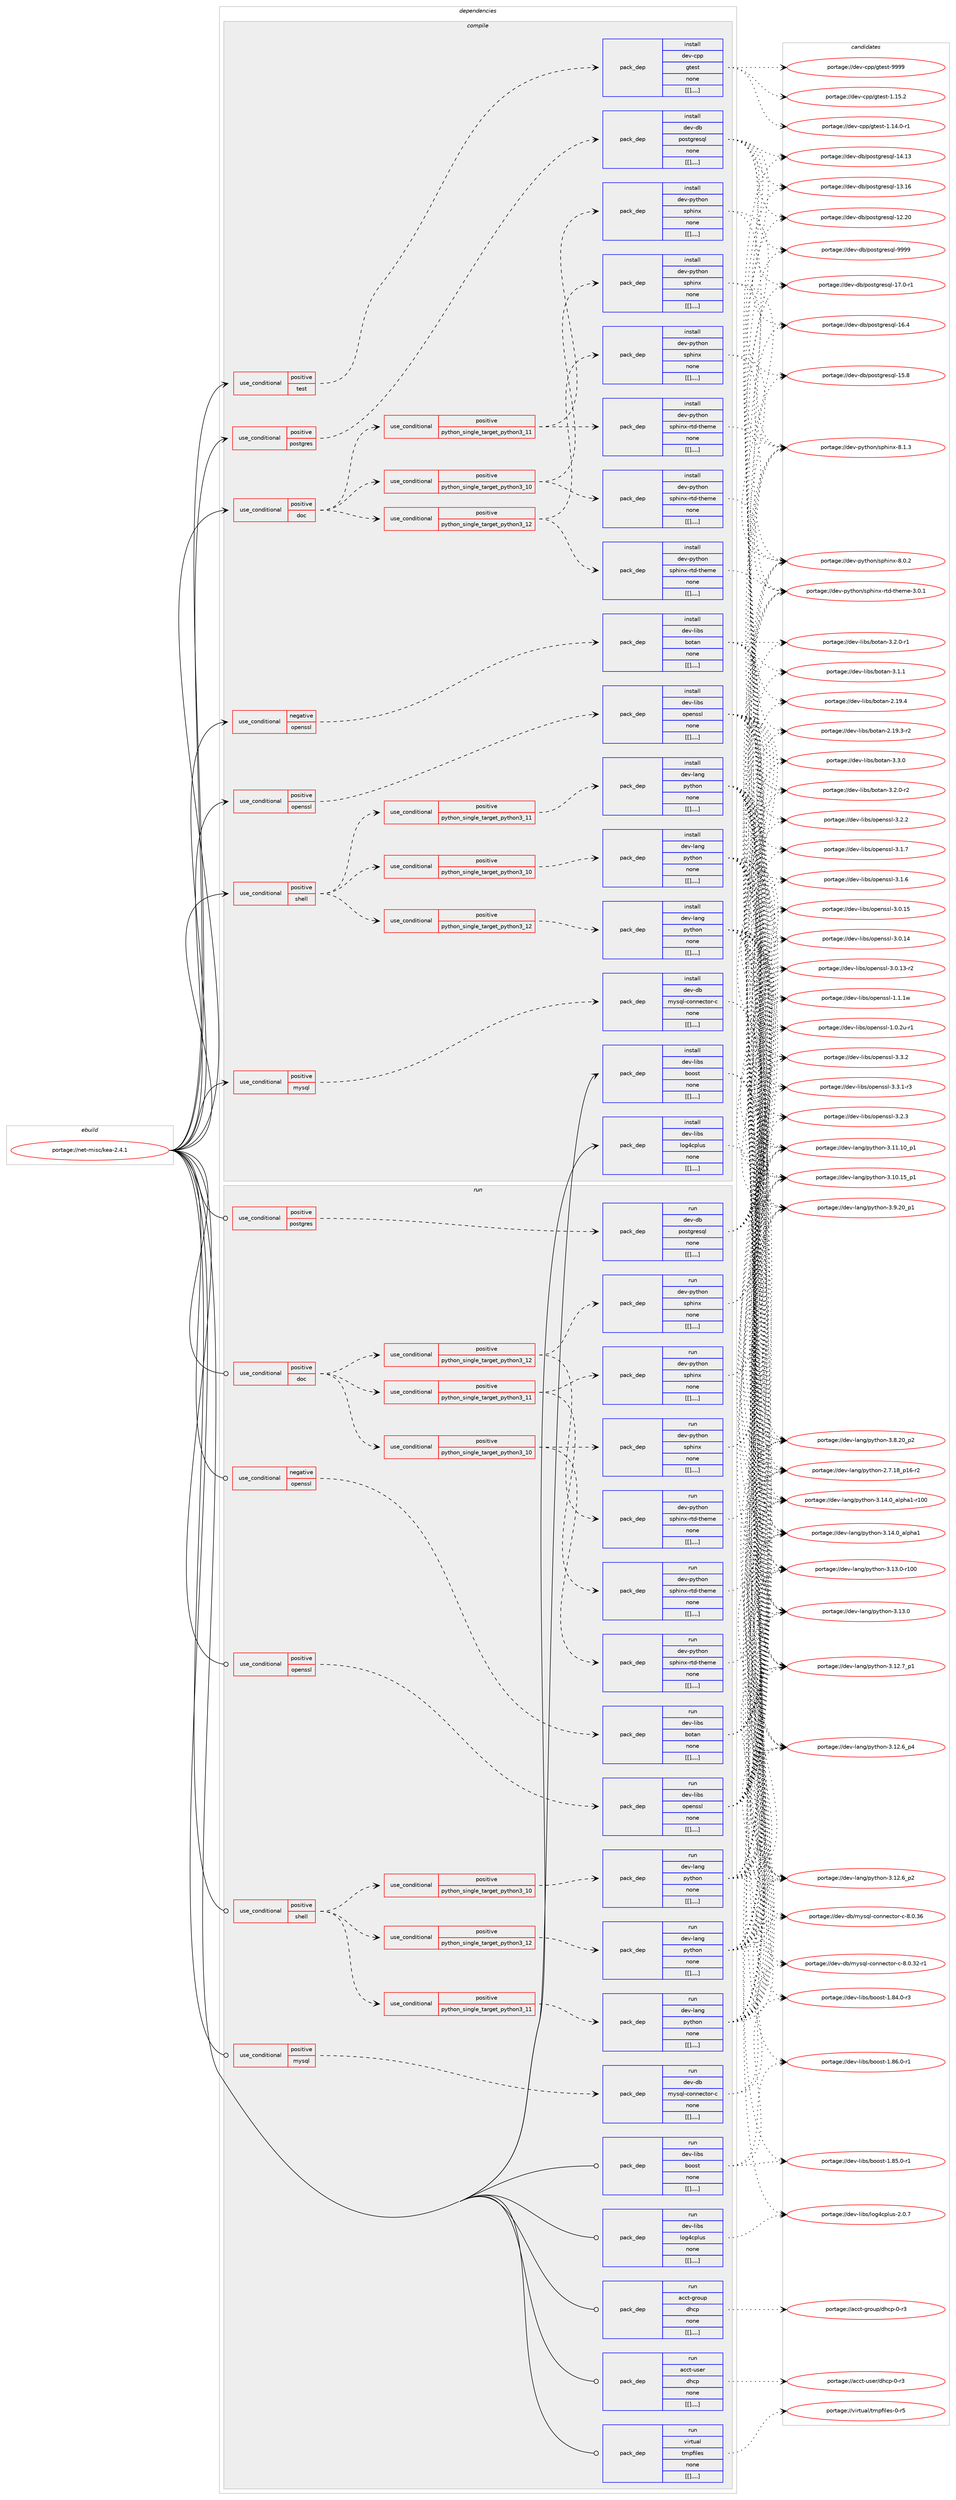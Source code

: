 digraph prolog {

# *************
# Graph options
# *************

newrank=true;
concentrate=true;
compound=true;
graph [rankdir=LR,fontname=Helvetica,fontsize=10,ranksep=1.5];#, ranksep=2.5, nodesep=0.2];
edge  [arrowhead=vee];
node  [fontname=Helvetica,fontsize=10];

# **********
# The ebuild
# **********

subgraph cluster_leftcol {
color=gray;
label=<<i>ebuild</i>>;
id [label="portage://net-misc/kea-2.4.1", color=red, width=4, href="../net-misc/kea-2.4.1.svg"];
}

# ****************
# The dependencies
# ****************

subgraph cluster_midcol {
color=gray;
label=<<i>dependencies</i>>;
subgraph cluster_compile {
fillcolor="#eeeeee";
style=filled;
label=<<i>compile</i>>;
subgraph cond103721 {
dependency393356 [label=<<TABLE BORDER="0" CELLBORDER="1" CELLSPACING="0" CELLPADDING="4"><TR><TD ROWSPAN="3" CELLPADDING="10">use_conditional</TD></TR><TR><TD>negative</TD></TR><TR><TD>openssl</TD></TR></TABLE>>, shape=none, color=red];
subgraph pack286685 {
dependency393358 [label=<<TABLE BORDER="0" CELLBORDER="1" CELLSPACING="0" CELLPADDING="4" WIDTH="220"><TR><TD ROWSPAN="6" CELLPADDING="30">pack_dep</TD></TR><TR><TD WIDTH="110">install</TD></TR><TR><TD>dev-libs</TD></TR><TR><TD>botan</TD></TR><TR><TD>none</TD></TR><TR><TD>[[],,,,]</TD></TR></TABLE>>, shape=none, color=blue];
}
dependency393356:e -> dependency393358:w [weight=20,style="dashed",arrowhead="vee"];
}
id:e -> dependency393356:w [weight=20,style="solid",arrowhead="vee"];
subgraph cond103732 {
dependency393414 [label=<<TABLE BORDER="0" CELLBORDER="1" CELLSPACING="0" CELLPADDING="4"><TR><TD ROWSPAN="3" CELLPADDING="10">use_conditional</TD></TR><TR><TD>positive</TD></TR><TR><TD>doc</TD></TR></TABLE>>, shape=none, color=red];
subgraph cond103749 {
dependency393447 [label=<<TABLE BORDER="0" CELLBORDER="1" CELLSPACING="0" CELLPADDING="4"><TR><TD ROWSPAN="3" CELLPADDING="10">use_conditional</TD></TR><TR><TD>positive</TD></TR><TR><TD>python_single_target_python3_10</TD></TR></TABLE>>, shape=none, color=red];
subgraph pack286778 {
dependency393488 [label=<<TABLE BORDER="0" CELLBORDER="1" CELLSPACING="0" CELLPADDING="4" WIDTH="220"><TR><TD ROWSPAN="6" CELLPADDING="30">pack_dep</TD></TR><TR><TD WIDTH="110">install</TD></TR><TR><TD>dev-python</TD></TR><TR><TD>sphinx</TD></TR><TR><TD>none</TD></TR><TR><TD>[[],,,,]</TD></TR></TABLE>>, shape=none, color=blue];
}
dependency393447:e -> dependency393488:w [weight=20,style="dashed",arrowhead="vee"];
subgraph pack286795 {
dependency393568 [label=<<TABLE BORDER="0" CELLBORDER="1" CELLSPACING="0" CELLPADDING="4" WIDTH="220"><TR><TD ROWSPAN="6" CELLPADDING="30">pack_dep</TD></TR><TR><TD WIDTH="110">install</TD></TR><TR><TD>dev-python</TD></TR><TR><TD>sphinx-rtd-theme</TD></TR><TR><TD>none</TD></TR><TR><TD>[[],,,,]</TD></TR></TABLE>>, shape=none, color=blue];
}
dependency393447:e -> dependency393568:w [weight=20,style="dashed",arrowhead="vee"];
}
dependency393414:e -> dependency393447:w [weight=20,style="dashed",arrowhead="vee"];
subgraph cond103793 {
dependency393642 [label=<<TABLE BORDER="0" CELLBORDER="1" CELLSPACING="0" CELLPADDING="4"><TR><TD ROWSPAN="3" CELLPADDING="10">use_conditional</TD></TR><TR><TD>positive</TD></TR><TR><TD>python_single_target_python3_11</TD></TR></TABLE>>, shape=none, color=red];
subgraph pack286908 {
dependency393685 [label=<<TABLE BORDER="0" CELLBORDER="1" CELLSPACING="0" CELLPADDING="4" WIDTH="220"><TR><TD ROWSPAN="6" CELLPADDING="30">pack_dep</TD></TR><TR><TD WIDTH="110">install</TD></TR><TR><TD>dev-python</TD></TR><TR><TD>sphinx</TD></TR><TR><TD>none</TD></TR><TR><TD>[[],,,,]</TD></TR></TABLE>>, shape=none, color=blue];
}
dependency393642:e -> dependency393685:w [weight=20,style="dashed",arrowhead="vee"];
subgraph pack286937 {
dependency393741 [label=<<TABLE BORDER="0" CELLBORDER="1" CELLSPACING="0" CELLPADDING="4" WIDTH="220"><TR><TD ROWSPAN="6" CELLPADDING="30">pack_dep</TD></TR><TR><TD WIDTH="110">install</TD></TR><TR><TD>dev-python</TD></TR><TR><TD>sphinx-rtd-theme</TD></TR><TR><TD>none</TD></TR><TR><TD>[[],,,,]</TD></TR></TABLE>>, shape=none, color=blue];
}
dependency393642:e -> dependency393741:w [weight=20,style="dashed",arrowhead="vee"];
}
dependency393414:e -> dependency393642:w [weight=20,style="dashed",arrowhead="vee"];
subgraph cond103840 {
dependency393846 [label=<<TABLE BORDER="0" CELLBORDER="1" CELLSPACING="0" CELLPADDING="4"><TR><TD ROWSPAN="3" CELLPADDING="10">use_conditional</TD></TR><TR><TD>positive</TD></TR><TR><TD>python_single_target_python3_12</TD></TR></TABLE>>, shape=none, color=red];
subgraph pack287048 {
dependency393909 [label=<<TABLE BORDER="0" CELLBORDER="1" CELLSPACING="0" CELLPADDING="4" WIDTH="220"><TR><TD ROWSPAN="6" CELLPADDING="30">pack_dep</TD></TR><TR><TD WIDTH="110">install</TD></TR><TR><TD>dev-python</TD></TR><TR><TD>sphinx</TD></TR><TR><TD>none</TD></TR><TR><TD>[[],,,,]</TD></TR></TABLE>>, shape=none, color=blue];
}
dependency393846:e -> dependency393909:w [weight=20,style="dashed",arrowhead="vee"];
subgraph pack287077 {
dependency393932 [label=<<TABLE BORDER="0" CELLBORDER="1" CELLSPACING="0" CELLPADDING="4" WIDTH="220"><TR><TD ROWSPAN="6" CELLPADDING="30">pack_dep</TD></TR><TR><TD WIDTH="110">install</TD></TR><TR><TD>dev-python</TD></TR><TR><TD>sphinx-rtd-theme</TD></TR><TR><TD>none</TD></TR><TR><TD>[[],,,,]</TD></TR></TABLE>>, shape=none, color=blue];
}
dependency393846:e -> dependency393932:w [weight=20,style="dashed",arrowhead="vee"];
}
dependency393414:e -> dependency393846:w [weight=20,style="dashed",arrowhead="vee"];
}
id:e -> dependency393414:w [weight=20,style="solid",arrowhead="vee"];
subgraph cond103891 {
dependency393938 [label=<<TABLE BORDER="0" CELLBORDER="1" CELLSPACING="0" CELLPADDING="4"><TR><TD ROWSPAN="3" CELLPADDING="10">use_conditional</TD></TR><TR><TD>positive</TD></TR><TR><TD>mysql</TD></TR></TABLE>>, shape=none, color=red];
subgraph pack287094 {
dependency393961 [label=<<TABLE BORDER="0" CELLBORDER="1" CELLSPACING="0" CELLPADDING="4" WIDTH="220"><TR><TD ROWSPAN="6" CELLPADDING="30">pack_dep</TD></TR><TR><TD WIDTH="110">install</TD></TR><TR><TD>dev-db</TD></TR><TR><TD>mysql-connector-c</TD></TR><TR><TD>none</TD></TR><TR><TD>[[],,,,]</TD></TR></TABLE>>, shape=none, color=blue];
}
dependency393938:e -> dependency393961:w [weight=20,style="dashed",arrowhead="vee"];
}
id:e -> dependency393938:w [weight=20,style="solid",arrowhead="vee"];
subgraph cond103900 {
dependency393969 [label=<<TABLE BORDER="0" CELLBORDER="1" CELLSPACING="0" CELLPADDING="4"><TR><TD ROWSPAN="3" CELLPADDING="10">use_conditional</TD></TR><TR><TD>positive</TD></TR><TR><TD>openssl</TD></TR></TABLE>>, shape=none, color=red];
subgraph pack287127 {
dependency394068 [label=<<TABLE BORDER="0" CELLBORDER="1" CELLSPACING="0" CELLPADDING="4" WIDTH="220"><TR><TD ROWSPAN="6" CELLPADDING="30">pack_dep</TD></TR><TR><TD WIDTH="110">install</TD></TR><TR><TD>dev-libs</TD></TR><TR><TD>openssl</TD></TR><TR><TD>none</TD></TR><TR><TD>[[],,,,]</TD></TR></TABLE>>, shape=none, color=blue];
}
dependency393969:e -> dependency394068:w [weight=20,style="dashed",arrowhead="vee"];
}
id:e -> dependency393969:w [weight=20,style="solid",arrowhead="vee"];
subgraph cond103948 {
dependency394192 [label=<<TABLE BORDER="0" CELLBORDER="1" CELLSPACING="0" CELLPADDING="4"><TR><TD ROWSPAN="3" CELLPADDING="10">use_conditional</TD></TR><TR><TD>positive</TD></TR><TR><TD>postgres</TD></TR></TABLE>>, shape=none, color=red];
subgraph pack287306 {
dependency394261 [label=<<TABLE BORDER="0" CELLBORDER="1" CELLSPACING="0" CELLPADDING="4" WIDTH="220"><TR><TD ROWSPAN="6" CELLPADDING="30">pack_dep</TD></TR><TR><TD WIDTH="110">install</TD></TR><TR><TD>dev-db</TD></TR><TR><TD>postgresql</TD></TR><TR><TD>none</TD></TR><TR><TD>[[],,,,]</TD></TR></TABLE>>, shape=none, color=blue];
}
dependency394192:e -> dependency394261:w [weight=20,style="dashed",arrowhead="vee"];
}
id:e -> dependency394192:w [weight=20,style="solid",arrowhead="vee"];
subgraph cond104008 {
dependency394318 [label=<<TABLE BORDER="0" CELLBORDER="1" CELLSPACING="0" CELLPADDING="4"><TR><TD ROWSPAN="3" CELLPADDING="10">use_conditional</TD></TR><TR><TD>positive</TD></TR><TR><TD>shell</TD></TR></TABLE>>, shape=none, color=red];
subgraph cond104015 {
dependency394336 [label=<<TABLE BORDER="0" CELLBORDER="1" CELLSPACING="0" CELLPADDING="4"><TR><TD ROWSPAN="3" CELLPADDING="10">use_conditional</TD></TR><TR><TD>positive</TD></TR><TR><TD>python_single_target_python3_10</TD></TR></TABLE>>, shape=none, color=red];
subgraph pack287380 {
dependency394381 [label=<<TABLE BORDER="0" CELLBORDER="1" CELLSPACING="0" CELLPADDING="4" WIDTH="220"><TR><TD ROWSPAN="6" CELLPADDING="30">pack_dep</TD></TR><TR><TD WIDTH="110">install</TD></TR><TR><TD>dev-lang</TD></TR><TR><TD>python</TD></TR><TR><TD>none</TD></TR><TR><TD>[[],,,,]</TD></TR></TABLE>>, shape=none, color=blue];
}
dependency394336:e -> dependency394381:w [weight=20,style="dashed",arrowhead="vee"];
}
dependency394318:e -> dependency394336:w [weight=20,style="dashed",arrowhead="vee"];
subgraph cond104031 {
dependency394389 [label=<<TABLE BORDER="0" CELLBORDER="1" CELLSPACING="0" CELLPADDING="4"><TR><TD ROWSPAN="3" CELLPADDING="10">use_conditional</TD></TR><TR><TD>positive</TD></TR><TR><TD>python_single_target_python3_11</TD></TR></TABLE>>, shape=none, color=red];
subgraph pack287404 {
dependency394392 [label=<<TABLE BORDER="0" CELLBORDER="1" CELLSPACING="0" CELLPADDING="4" WIDTH="220"><TR><TD ROWSPAN="6" CELLPADDING="30">pack_dep</TD></TR><TR><TD WIDTH="110">install</TD></TR><TR><TD>dev-lang</TD></TR><TR><TD>python</TD></TR><TR><TD>none</TD></TR><TR><TD>[[],,,,]</TD></TR></TABLE>>, shape=none, color=blue];
}
dependency394389:e -> dependency394392:w [weight=20,style="dashed",arrowhead="vee"];
}
dependency394318:e -> dependency394389:w [weight=20,style="dashed",arrowhead="vee"];
subgraph cond104034 {
dependency394398 [label=<<TABLE BORDER="0" CELLBORDER="1" CELLSPACING="0" CELLPADDING="4"><TR><TD ROWSPAN="3" CELLPADDING="10">use_conditional</TD></TR><TR><TD>positive</TD></TR><TR><TD>python_single_target_python3_12</TD></TR></TABLE>>, shape=none, color=red];
subgraph pack287430 {
dependency394449 [label=<<TABLE BORDER="0" CELLBORDER="1" CELLSPACING="0" CELLPADDING="4" WIDTH="220"><TR><TD ROWSPAN="6" CELLPADDING="30">pack_dep</TD></TR><TR><TD WIDTH="110">install</TD></TR><TR><TD>dev-lang</TD></TR><TR><TD>python</TD></TR><TR><TD>none</TD></TR><TR><TD>[[],,,,]</TD></TR></TABLE>>, shape=none, color=blue];
}
dependency394398:e -> dependency394449:w [weight=20,style="dashed",arrowhead="vee"];
}
dependency394318:e -> dependency394398:w [weight=20,style="dashed",arrowhead="vee"];
}
id:e -> dependency394318:w [weight=20,style="solid",arrowhead="vee"];
subgraph cond104060 {
dependency394496 [label=<<TABLE BORDER="0" CELLBORDER="1" CELLSPACING="0" CELLPADDING="4"><TR><TD ROWSPAN="3" CELLPADDING="10">use_conditional</TD></TR><TR><TD>positive</TD></TR><TR><TD>test</TD></TR></TABLE>>, shape=none, color=red];
subgraph pack287474 {
dependency394515 [label=<<TABLE BORDER="0" CELLBORDER="1" CELLSPACING="0" CELLPADDING="4" WIDTH="220"><TR><TD ROWSPAN="6" CELLPADDING="30">pack_dep</TD></TR><TR><TD WIDTH="110">install</TD></TR><TR><TD>dev-cpp</TD></TR><TR><TD>gtest</TD></TR><TR><TD>none</TD></TR><TR><TD>[[],,,,]</TD></TR></TABLE>>, shape=none, color=blue];
}
dependency394496:e -> dependency394515:w [weight=20,style="dashed",arrowhead="vee"];
}
id:e -> dependency394496:w [weight=20,style="solid",arrowhead="vee"];
subgraph pack287489 {
dependency394555 [label=<<TABLE BORDER="0" CELLBORDER="1" CELLSPACING="0" CELLPADDING="4" WIDTH="220"><TR><TD ROWSPAN="6" CELLPADDING="30">pack_dep</TD></TR><TR><TD WIDTH="110">install</TD></TR><TR><TD>dev-libs</TD></TR><TR><TD>boost</TD></TR><TR><TD>none</TD></TR><TR><TD>[[],,,,]</TD></TR></TABLE>>, shape=none, color=blue];
}
id:e -> dependency394555:w [weight=20,style="solid",arrowhead="vee"];
subgraph pack287548 {
dependency394597 [label=<<TABLE BORDER="0" CELLBORDER="1" CELLSPACING="0" CELLPADDING="4" WIDTH="220"><TR><TD ROWSPAN="6" CELLPADDING="30">pack_dep</TD></TR><TR><TD WIDTH="110">install</TD></TR><TR><TD>dev-libs</TD></TR><TR><TD>log4cplus</TD></TR><TR><TD>none</TD></TR><TR><TD>[[],,,,]</TD></TR></TABLE>>, shape=none, color=blue];
}
id:e -> dependency394597:w [weight=20,style="solid",arrowhead="vee"];
}
subgraph cluster_compileandrun {
fillcolor="#eeeeee";
style=filled;
label=<<i>compile and run</i>>;
}
subgraph cluster_run {
fillcolor="#eeeeee";
style=filled;
label=<<i>run</i>>;
subgraph cond104100 {
dependency394606 [label=<<TABLE BORDER="0" CELLBORDER="1" CELLSPACING="0" CELLPADDING="4"><TR><TD ROWSPAN="3" CELLPADDING="10">use_conditional</TD></TR><TR><TD>negative</TD></TR><TR><TD>openssl</TD></TR></TABLE>>, shape=none, color=red];
subgraph pack287594 {
dependency394714 [label=<<TABLE BORDER="0" CELLBORDER="1" CELLSPACING="0" CELLPADDING="4" WIDTH="220"><TR><TD ROWSPAN="6" CELLPADDING="30">pack_dep</TD></TR><TR><TD WIDTH="110">run</TD></TR><TR><TD>dev-libs</TD></TR><TR><TD>botan</TD></TR><TR><TD>none</TD></TR><TR><TD>[[],,,,]</TD></TR></TABLE>>, shape=none, color=blue];
}
dependency394606:e -> dependency394714:w [weight=20,style="dashed",arrowhead="vee"];
}
id:e -> dependency394606:w [weight=20,style="solid",arrowhead="odot"];
subgraph cond104136 {
dependency394718 [label=<<TABLE BORDER="0" CELLBORDER="1" CELLSPACING="0" CELLPADDING="4"><TR><TD ROWSPAN="3" CELLPADDING="10">use_conditional</TD></TR><TR><TD>positive</TD></TR><TR><TD>doc</TD></TR></TABLE>>, shape=none, color=red];
subgraph cond104138 {
dependency394722 [label=<<TABLE BORDER="0" CELLBORDER="1" CELLSPACING="0" CELLPADDING="4"><TR><TD ROWSPAN="3" CELLPADDING="10">use_conditional</TD></TR><TR><TD>positive</TD></TR><TR><TD>python_single_target_python3_10</TD></TR></TABLE>>, shape=none, color=red];
subgraph pack287650 {
dependency394801 [label=<<TABLE BORDER="0" CELLBORDER="1" CELLSPACING="0" CELLPADDING="4" WIDTH="220"><TR><TD ROWSPAN="6" CELLPADDING="30">pack_dep</TD></TR><TR><TD WIDTH="110">run</TD></TR><TR><TD>dev-python</TD></TR><TR><TD>sphinx</TD></TR><TR><TD>none</TD></TR><TR><TD>[[],,,,]</TD></TR></TABLE>>, shape=none, color=blue];
}
dependency394722:e -> dependency394801:w [weight=20,style="dashed",arrowhead="vee"];
subgraph pack287683 {
dependency394806 [label=<<TABLE BORDER="0" CELLBORDER="1" CELLSPACING="0" CELLPADDING="4" WIDTH="220"><TR><TD ROWSPAN="6" CELLPADDING="30">pack_dep</TD></TR><TR><TD WIDTH="110">run</TD></TR><TR><TD>dev-python</TD></TR><TR><TD>sphinx-rtd-theme</TD></TR><TR><TD>none</TD></TR><TR><TD>[[],,,,]</TD></TR></TABLE>>, shape=none, color=blue];
}
dependency394722:e -> dependency394806:w [weight=20,style="dashed",arrowhead="vee"];
}
dependency394718:e -> dependency394722:w [weight=20,style="dashed",arrowhead="vee"];
subgraph cond104167 {
dependency394836 [label=<<TABLE BORDER="0" CELLBORDER="1" CELLSPACING="0" CELLPADDING="4"><TR><TD ROWSPAN="3" CELLPADDING="10">use_conditional</TD></TR><TR><TD>positive</TD></TR><TR><TD>python_single_target_python3_11</TD></TR></TABLE>>, shape=none, color=red];
subgraph pack287705 {
dependency394859 [label=<<TABLE BORDER="0" CELLBORDER="1" CELLSPACING="0" CELLPADDING="4" WIDTH="220"><TR><TD ROWSPAN="6" CELLPADDING="30">pack_dep</TD></TR><TR><TD WIDTH="110">run</TD></TR><TR><TD>dev-python</TD></TR><TR><TD>sphinx</TD></TR><TR><TD>none</TD></TR><TR><TD>[[],,,,]</TD></TR></TABLE>>, shape=none, color=blue];
}
dependency394836:e -> dependency394859:w [weight=20,style="dashed",arrowhead="vee"];
subgraph pack287737 {
dependency394882 [label=<<TABLE BORDER="0" CELLBORDER="1" CELLSPACING="0" CELLPADDING="4" WIDTH="220"><TR><TD ROWSPAN="6" CELLPADDING="30">pack_dep</TD></TR><TR><TD WIDTH="110">run</TD></TR><TR><TD>dev-python</TD></TR><TR><TD>sphinx-rtd-theme</TD></TR><TR><TD>none</TD></TR><TR><TD>[[],,,,]</TD></TR></TABLE>>, shape=none, color=blue];
}
dependency394836:e -> dependency394882:w [weight=20,style="dashed",arrowhead="vee"];
}
dependency394718:e -> dependency394836:w [weight=20,style="dashed",arrowhead="vee"];
subgraph cond104186 {
dependency394953 [label=<<TABLE BORDER="0" CELLBORDER="1" CELLSPACING="0" CELLPADDING="4"><TR><TD ROWSPAN="3" CELLPADDING="10">use_conditional</TD></TR><TR><TD>positive</TD></TR><TR><TD>python_single_target_python3_12</TD></TR></TABLE>>, shape=none, color=red];
subgraph pack287845 {
dependency395036 [label=<<TABLE BORDER="0" CELLBORDER="1" CELLSPACING="0" CELLPADDING="4" WIDTH="220"><TR><TD ROWSPAN="6" CELLPADDING="30">pack_dep</TD></TR><TR><TD WIDTH="110">run</TD></TR><TR><TD>dev-python</TD></TR><TR><TD>sphinx</TD></TR><TR><TD>none</TD></TR><TR><TD>[[],,,,]</TD></TR></TABLE>>, shape=none, color=blue];
}
dependency394953:e -> dependency395036:w [weight=20,style="dashed",arrowhead="vee"];
subgraph pack287864 {
dependency395062 [label=<<TABLE BORDER="0" CELLBORDER="1" CELLSPACING="0" CELLPADDING="4" WIDTH="220"><TR><TD ROWSPAN="6" CELLPADDING="30">pack_dep</TD></TR><TR><TD WIDTH="110">run</TD></TR><TR><TD>dev-python</TD></TR><TR><TD>sphinx-rtd-theme</TD></TR><TR><TD>none</TD></TR><TR><TD>[[],,,,]</TD></TR></TABLE>>, shape=none, color=blue];
}
dependency394953:e -> dependency395062:w [weight=20,style="dashed",arrowhead="vee"];
}
dependency394718:e -> dependency394953:w [weight=20,style="dashed",arrowhead="vee"];
}
id:e -> dependency394718:w [weight=20,style="solid",arrowhead="odot"];
subgraph cond104214 {
dependency395114 [label=<<TABLE BORDER="0" CELLBORDER="1" CELLSPACING="0" CELLPADDING="4"><TR><TD ROWSPAN="3" CELLPADDING="10">use_conditional</TD></TR><TR><TD>positive</TD></TR><TR><TD>mysql</TD></TR></TABLE>>, shape=none, color=red];
subgraph pack287950 {
dependency395209 [label=<<TABLE BORDER="0" CELLBORDER="1" CELLSPACING="0" CELLPADDING="4" WIDTH="220"><TR><TD ROWSPAN="6" CELLPADDING="30">pack_dep</TD></TR><TR><TD WIDTH="110">run</TD></TR><TR><TD>dev-db</TD></TR><TR><TD>mysql-connector-c</TD></TR><TR><TD>none</TD></TR><TR><TD>[[],,,,]</TD></TR></TABLE>>, shape=none, color=blue];
}
dependency395114:e -> dependency395209:w [weight=20,style="dashed",arrowhead="vee"];
}
id:e -> dependency395114:w [weight=20,style="solid",arrowhead="odot"];
subgraph cond104261 {
dependency395266 [label=<<TABLE BORDER="0" CELLBORDER="1" CELLSPACING="0" CELLPADDING="4"><TR><TD ROWSPAN="3" CELLPADDING="10">use_conditional</TD></TR><TR><TD>positive</TD></TR><TR><TD>openssl</TD></TR></TABLE>>, shape=none, color=red];
subgraph pack288021 {
dependency395288 [label=<<TABLE BORDER="0" CELLBORDER="1" CELLSPACING="0" CELLPADDING="4" WIDTH="220"><TR><TD ROWSPAN="6" CELLPADDING="30">pack_dep</TD></TR><TR><TD WIDTH="110">run</TD></TR><TR><TD>dev-libs</TD></TR><TR><TD>openssl</TD></TR><TR><TD>none</TD></TR><TR><TD>[[],,,,]</TD></TR></TABLE>>, shape=none, color=blue];
}
dependency395266:e -> dependency395288:w [weight=20,style="dashed",arrowhead="vee"];
}
id:e -> dependency395266:w [weight=20,style="solid",arrowhead="odot"];
subgraph cond104287 {
dependency395326 [label=<<TABLE BORDER="0" CELLBORDER="1" CELLSPACING="0" CELLPADDING="4"><TR><TD ROWSPAN="3" CELLPADDING="10">use_conditional</TD></TR><TR><TD>positive</TD></TR><TR><TD>postgres</TD></TR></TABLE>>, shape=none, color=red];
subgraph pack288065 {
dependency395358 [label=<<TABLE BORDER="0" CELLBORDER="1" CELLSPACING="0" CELLPADDING="4" WIDTH="220"><TR><TD ROWSPAN="6" CELLPADDING="30">pack_dep</TD></TR><TR><TD WIDTH="110">run</TD></TR><TR><TD>dev-db</TD></TR><TR><TD>postgresql</TD></TR><TR><TD>none</TD></TR><TR><TD>[[],,,,]</TD></TR></TABLE>>, shape=none, color=blue];
}
dependency395326:e -> dependency395358:w [weight=20,style="dashed",arrowhead="vee"];
}
id:e -> dependency395326:w [weight=20,style="solid",arrowhead="odot"];
subgraph cond104312 {
dependency395396 [label=<<TABLE BORDER="0" CELLBORDER="1" CELLSPACING="0" CELLPADDING="4"><TR><TD ROWSPAN="3" CELLPADDING="10">use_conditional</TD></TR><TR><TD>positive</TD></TR><TR><TD>shell</TD></TR></TABLE>>, shape=none, color=red];
subgraph cond104322 {
dependency395398 [label=<<TABLE BORDER="0" CELLBORDER="1" CELLSPACING="0" CELLPADDING="4"><TR><TD ROWSPAN="3" CELLPADDING="10">use_conditional</TD></TR><TR><TD>positive</TD></TR><TR><TD>python_single_target_python3_10</TD></TR></TABLE>>, shape=none, color=red];
subgraph pack288145 {
dependency395504 [label=<<TABLE BORDER="0" CELLBORDER="1" CELLSPACING="0" CELLPADDING="4" WIDTH="220"><TR><TD ROWSPAN="6" CELLPADDING="30">pack_dep</TD></TR><TR><TD WIDTH="110">run</TD></TR><TR><TD>dev-lang</TD></TR><TR><TD>python</TD></TR><TR><TD>none</TD></TR><TR><TD>[[],,,,]</TD></TR></TABLE>>, shape=none, color=blue];
}
dependency395398:e -> dependency395504:w [weight=20,style="dashed",arrowhead="vee"];
}
dependency395396:e -> dependency395398:w [weight=20,style="dashed",arrowhead="vee"];
subgraph cond104376 {
dependency395593 [label=<<TABLE BORDER="0" CELLBORDER="1" CELLSPACING="0" CELLPADDING="4"><TR><TD ROWSPAN="3" CELLPADDING="10">use_conditional</TD></TR><TR><TD>positive</TD></TR><TR><TD>python_single_target_python3_11</TD></TR></TABLE>>, shape=none, color=red];
subgraph pack288239 {
dependency395631 [label=<<TABLE BORDER="0" CELLBORDER="1" CELLSPACING="0" CELLPADDING="4" WIDTH="220"><TR><TD ROWSPAN="6" CELLPADDING="30">pack_dep</TD></TR><TR><TD WIDTH="110">run</TD></TR><TR><TD>dev-lang</TD></TR><TR><TD>python</TD></TR><TR><TD>none</TD></TR><TR><TD>[[],,,,]</TD></TR></TABLE>>, shape=none, color=blue];
}
dependency395593:e -> dependency395631:w [weight=20,style="dashed",arrowhead="vee"];
}
dependency395396:e -> dependency395593:w [weight=20,style="dashed",arrowhead="vee"];
subgraph cond104414 {
dependency395656 [label=<<TABLE BORDER="0" CELLBORDER="1" CELLSPACING="0" CELLPADDING="4"><TR><TD ROWSPAN="3" CELLPADDING="10">use_conditional</TD></TR><TR><TD>positive</TD></TR><TR><TD>python_single_target_python3_12</TD></TR></TABLE>>, shape=none, color=red];
subgraph pack288307 {
dependency395718 [label=<<TABLE BORDER="0" CELLBORDER="1" CELLSPACING="0" CELLPADDING="4" WIDTH="220"><TR><TD ROWSPAN="6" CELLPADDING="30">pack_dep</TD></TR><TR><TD WIDTH="110">run</TD></TR><TR><TD>dev-lang</TD></TR><TR><TD>python</TD></TR><TR><TD>none</TD></TR><TR><TD>[[],,,,]</TD></TR></TABLE>>, shape=none, color=blue];
}
dependency395656:e -> dependency395718:w [weight=20,style="dashed",arrowhead="vee"];
}
dependency395396:e -> dependency395656:w [weight=20,style="dashed",arrowhead="vee"];
}
id:e -> dependency395396:w [weight=20,style="solid",arrowhead="odot"];
subgraph pack288326 {
dependency395763 [label=<<TABLE BORDER="0" CELLBORDER="1" CELLSPACING="0" CELLPADDING="4" WIDTH="220"><TR><TD ROWSPAN="6" CELLPADDING="30">pack_dep</TD></TR><TR><TD WIDTH="110">run</TD></TR><TR><TD>acct-group</TD></TR><TR><TD>dhcp</TD></TR><TR><TD>none</TD></TR><TR><TD>[[],,,,]</TD></TR></TABLE>>, shape=none, color=blue];
}
id:e -> dependency395763:w [weight=20,style="solid",arrowhead="odot"];
subgraph pack288370 {
dependency395788 [label=<<TABLE BORDER="0" CELLBORDER="1" CELLSPACING="0" CELLPADDING="4" WIDTH="220"><TR><TD ROWSPAN="6" CELLPADDING="30">pack_dep</TD></TR><TR><TD WIDTH="110">run</TD></TR><TR><TD>acct-user</TD></TR><TR><TD>dhcp</TD></TR><TR><TD>none</TD></TR><TR><TD>[[],,,,]</TD></TR></TABLE>>, shape=none, color=blue];
}
id:e -> dependency395788:w [weight=20,style="solid",arrowhead="odot"];
subgraph pack288401 {
dependency395857 [label=<<TABLE BORDER="0" CELLBORDER="1" CELLSPACING="0" CELLPADDING="4" WIDTH="220"><TR><TD ROWSPAN="6" CELLPADDING="30">pack_dep</TD></TR><TR><TD WIDTH="110">run</TD></TR><TR><TD>dev-libs</TD></TR><TR><TD>boost</TD></TR><TR><TD>none</TD></TR><TR><TD>[[],,,,]</TD></TR></TABLE>>, shape=none, color=blue];
}
id:e -> dependency395857:w [weight=20,style="solid",arrowhead="odot"];
subgraph pack288444 {
dependency395935 [label=<<TABLE BORDER="0" CELLBORDER="1" CELLSPACING="0" CELLPADDING="4" WIDTH="220"><TR><TD ROWSPAN="6" CELLPADDING="30">pack_dep</TD></TR><TR><TD WIDTH="110">run</TD></TR><TR><TD>dev-libs</TD></TR><TR><TD>log4cplus</TD></TR><TR><TD>none</TD></TR><TR><TD>[[],,,,]</TD></TR></TABLE>>, shape=none, color=blue];
}
id:e -> dependency395935:w [weight=20,style="solid",arrowhead="odot"];
subgraph pack288560 {
dependency396114 [label=<<TABLE BORDER="0" CELLBORDER="1" CELLSPACING="0" CELLPADDING="4" WIDTH="220"><TR><TD ROWSPAN="6" CELLPADDING="30">pack_dep</TD></TR><TR><TD WIDTH="110">run</TD></TR><TR><TD>virtual</TD></TR><TR><TD>tmpfiles</TD></TR><TR><TD>none</TD></TR><TR><TD>[[],,,,]</TD></TR></TABLE>>, shape=none, color=blue];
}
id:e -> dependency396114:w [weight=20,style="solid",arrowhead="odot"];
}
}

# **************
# The candidates
# **************

subgraph cluster_choices {
rank=same;
color=gray;
label=<<i>candidates</i>>;

subgraph choice286880 {
color=black;
nodesep=1;
choice1001011184510810598115479811111697110455146514648 [label="portage://dev-libs/botan-3.3.0", color=red, width=4,href="../dev-libs/botan-3.3.0.svg"];
choice10010111845108105981154798111116971104551465046484511450 [label="portage://dev-libs/botan-3.2.0-r2", color=red, width=4,href="../dev-libs/botan-3.2.0-r2.svg"];
choice10010111845108105981154798111116971104551465046484511449 [label="portage://dev-libs/botan-3.2.0-r1", color=red, width=4,href="../dev-libs/botan-3.2.0-r1.svg"];
choice1001011184510810598115479811111697110455146494649 [label="portage://dev-libs/botan-3.1.1", color=red, width=4,href="../dev-libs/botan-3.1.1.svg"];
choice100101118451081059811547981111169711045504649574652 [label="portage://dev-libs/botan-2.19.4", color=red, width=4,href="../dev-libs/botan-2.19.4.svg"];
choice1001011184510810598115479811111697110455046495746514511450 [label="portage://dev-libs/botan-2.19.3-r2", color=red, width=4,href="../dev-libs/botan-2.19.3-r2.svg"];
dependency393358:e -> choice1001011184510810598115479811111697110455146514648:w [style=dotted,weight="100"];
dependency393358:e -> choice10010111845108105981154798111116971104551465046484511450:w [style=dotted,weight="100"];
dependency393358:e -> choice10010111845108105981154798111116971104551465046484511449:w [style=dotted,weight="100"];
dependency393358:e -> choice1001011184510810598115479811111697110455146494649:w [style=dotted,weight="100"];
dependency393358:e -> choice100101118451081059811547981111169711045504649574652:w [style=dotted,weight="100"];
dependency393358:e -> choice1001011184510810598115479811111697110455046495746514511450:w [style=dotted,weight="100"];
}
subgraph choice286888 {
color=black;
nodesep=1;
choice1001011184511212111610411111047115112104105110120455646494651 [label="portage://dev-python/sphinx-8.1.3", color=red, width=4,href="../dev-python/sphinx-8.1.3.svg"];
choice1001011184511212111610411111047115112104105110120455646484650 [label="portage://dev-python/sphinx-8.0.2", color=red, width=4,href="../dev-python/sphinx-8.0.2.svg"];
dependency393488:e -> choice1001011184511212111610411111047115112104105110120455646494651:w [style=dotted,weight="100"];
dependency393488:e -> choice1001011184511212111610411111047115112104105110120455646484650:w [style=dotted,weight="100"];
}
subgraph choice286907 {
color=black;
nodesep=1;
choice10010111845112121116104111110471151121041051101204511411610045116104101109101455146484649 [label="portage://dev-python/sphinx-rtd-theme-3.0.1", color=red, width=4,href="../dev-python/sphinx-rtd-theme-3.0.1.svg"];
dependency393568:e -> choice10010111845112121116104111110471151121041051101204511411610045116104101109101455146484649:w [style=dotted,weight="100"];
}
subgraph choice286935 {
color=black;
nodesep=1;
choice1001011184511212111610411111047115112104105110120455646494651 [label="portage://dev-python/sphinx-8.1.3", color=red, width=4,href="../dev-python/sphinx-8.1.3.svg"];
choice1001011184511212111610411111047115112104105110120455646484650 [label="portage://dev-python/sphinx-8.0.2", color=red, width=4,href="../dev-python/sphinx-8.0.2.svg"];
dependency393685:e -> choice1001011184511212111610411111047115112104105110120455646494651:w [style=dotted,weight="100"];
dependency393685:e -> choice1001011184511212111610411111047115112104105110120455646484650:w [style=dotted,weight="100"];
}
subgraph choice286959 {
color=black;
nodesep=1;
choice10010111845112121116104111110471151121041051101204511411610045116104101109101455146484649 [label="portage://dev-python/sphinx-rtd-theme-3.0.1", color=red, width=4,href="../dev-python/sphinx-rtd-theme-3.0.1.svg"];
dependency393741:e -> choice10010111845112121116104111110471151121041051101204511411610045116104101109101455146484649:w [style=dotted,weight="100"];
}
subgraph choice286981 {
color=black;
nodesep=1;
choice1001011184511212111610411111047115112104105110120455646494651 [label="portage://dev-python/sphinx-8.1.3", color=red, width=4,href="../dev-python/sphinx-8.1.3.svg"];
choice1001011184511212111610411111047115112104105110120455646484650 [label="portage://dev-python/sphinx-8.0.2", color=red, width=4,href="../dev-python/sphinx-8.0.2.svg"];
dependency393909:e -> choice1001011184511212111610411111047115112104105110120455646494651:w [style=dotted,weight="100"];
dependency393909:e -> choice1001011184511212111610411111047115112104105110120455646484650:w [style=dotted,weight="100"];
}
subgraph choice286987 {
color=black;
nodesep=1;
choice10010111845112121116104111110471151121041051101204511411610045116104101109101455146484649 [label="portage://dev-python/sphinx-rtd-theme-3.0.1", color=red, width=4,href="../dev-python/sphinx-rtd-theme-3.0.1.svg"];
dependency393932:e -> choice10010111845112121116104111110471151121041051101204511411610045116104101109101455146484649:w [style=dotted,weight="100"];
}
subgraph choice286990 {
color=black;
nodesep=1;
choice100101118451009847109121115113108459911111011010199116111114459945564648465154 [label="portage://dev-db/mysql-connector-c-8.0.36", color=red, width=4,href="../dev-db/mysql-connector-c-8.0.36.svg"];
choice1001011184510098471091211151131084599111110110101991161111144599455646484651504511449 [label="portage://dev-db/mysql-connector-c-8.0.32-r1", color=red, width=4,href="../dev-db/mysql-connector-c-8.0.32-r1.svg"];
dependency393961:e -> choice100101118451009847109121115113108459911111011010199116111114459945564648465154:w [style=dotted,weight="100"];
dependency393961:e -> choice1001011184510098471091211151131084599111110110101991161111144599455646484651504511449:w [style=dotted,weight="100"];
}
subgraph choice287012 {
color=black;
nodesep=1;
choice100101118451081059811547111112101110115115108455146514650 [label="portage://dev-libs/openssl-3.3.2", color=red, width=4,href="../dev-libs/openssl-3.3.2.svg"];
choice1001011184510810598115471111121011101151151084551465146494511451 [label="portage://dev-libs/openssl-3.3.1-r3", color=red, width=4,href="../dev-libs/openssl-3.3.1-r3.svg"];
choice100101118451081059811547111112101110115115108455146504651 [label="portage://dev-libs/openssl-3.2.3", color=red, width=4,href="../dev-libs/openssl-3.2.3.svg"];
choice100101118451081059811547111112101110115115108455146504650 [label="portage://dev-libs/openssl-3.2.2", color=red, width=4,href="../dev-libs/openssl-3.2.2.svg"];
choice100101118451081059811547111112101110115115108455146494655 [label="portage://dev-libs/openssl-3.1.7", color=red, width=4,href="../dev-libs/openssl-3.1.7.svg"];
choice100101118451081059811547111112101110115115108455146494654 [label="portage://dev-libs/openssl-3.1.6", color=red, width=4,href="../dev-libs/openssl-3.1.6.svg"];
choice10010111845108105981154711111210111011511510845514648464953 [label="portage://dev-libs/openssl-3.0.15", color=red, width=4,href="../dev-libs/openssl-3.0.15.svg"];
choice10010111845108105981154711111210111011511510845514648464952 [label="portage://dev-libs/openssl-3.0.14", color=red, width=4,href="../dev-libs/openssl-3.0.14.svg"];
choice100101118451081059811547111112101110115115108455146484649514511450 [label="portage://dev-libs/openssl-3.0.13-r2", color=red, width=4,href="../dev-libs/openssl-3.0.13-r2.svg"];
choice100101118451081059811547111112101110115115108454946494649119 [label="portage://dev-libs/openssl-1.1.1w", color=red, width=4,href="../dev-libs/openssl-1.1.1w.svg"];
choice1001011184510810598115471111121011101151151084549464846501174511449 [label="portage://dev-libs/openssl-1.0.2u-r1", color=red, width=4,href="../dev-libs/openssl-1.0.2u-r1.svg"];
dependency394068:e -> choice100101118451081059811547111112101110115115108455146514650:w [style=dotted,weight="100"];
dependency394068:e -> choice1001011184510810598115471111121011101151151084551465146494511451:w [style=dotted,weight="100"];
dependency394068:e -> choice100101118451081059811547111112101110115115108455146504651:w [style=dotted,weight="100"];
dependency394068:e -> choice100101118451081059811547111112101110115115108455146504650:w [style=dotted,weight="100"];
dependency394068:e -> choice100101118451081059811547111112101110115115108455146494655:w [style=dotted,weight="100"];
dependency394068:e -> choice100101118451081059811547111112101110115115108455146494654:w [style=dotted,weight="100"];
dependency394068:e -> choice10010111845108105981154711111210111011511510845514648464953:w [style=dotted,weight="100"];
dependency394068:e -> choice10010111845108105981154711111210111011511510845514648464952:w [style=dotted,weight="100"];
dependency394068:e -> choice100101118451081059811547111112101110115115108455146484649514511450:w [style=dotted,weight="100"];
dependency394068:e -> choice100101118451081059811547111112101110115115108454946494649119:w [style=dotted,weight="100"];
dependency394068:e -> choice1001011184510810598115471111121011101151151084549464846501174511449:w [style=dotted,weight="100"];
}
subgraph choice287090 {
color=black;
nodesep=1;
choice1001011184510098471121111151161031141011151131084557575757 [label="portage://dev-db/postgresql-9999", color=red, width=4,href="../dev-db/postgresql-9999.svg"];
choice10010111845100984711211111511610311410111511310845495546484511449 [label="portage://dev-db/postgresql-17.0-r1", color=red, width=4,href="../dev-db/postgresql-17.0-r1.svg"];
choice1001011184510098471121111151161031141011151131084549544652 [label="portage://dev-db/postgresql-16.4", color=red, width=4,href="../dev-db/postgresql-16.4.svg"];
choice1001011184510098471121111151161031141011151131084549534656 [label="portage://dev-db/postgresql-15.8", color=red, width=4,href="../dev-db/postgresql-15.8.svg"];
choice100101118451009847112111115116103114101115113108454952464951 [label="portage://dev-db/postgresql-14.13", color=red, width=4,href="../dev-db/postgresql-14.13.svg"];
choice100101118451009847112111115116103114101115113108454951464954 [label="portage://dev-db/postgresql-13.16", color=red, width=4,href="../dev-db/postgresql-13.16.svg"];
choice100101118451009847112111115116103114101115113108454950465048 [label="portage://dev-db/postgresql-12.20", color=red, width=4,href="../dev-db/postgresql-12.20.svg"];
dependency394261:e -> choice1001011184510098471121111151161031141011151131084557575757:w [style=dotted,weight="100"];
dependency394261:e -> choice10010111845100984711211111511610311410111511310845495546484511449:w [style=dotted,weight="100"];
dependency394261:e -> choice1001011184510098471121111151161031141011151131084549544652:w [style=dotted,weight="100"];
dependency394261:e -> choice1001011184510098471121111151161031141011151131084549534656:w [style=dotted,weight="100"];
dependency394261:e -> choice100101118451009847112111115116103114101115113108454952464951:w [style=dotted,weight="100"];
dependency394261:e -> choice100101118451009847112111115116103114101115113108454951464954:w [style=dotted,weight="100"];
dependency394261:e -> choice100101118451009847112111115116103114101115113108454950465048:w [style=dotted,weight="100"];
}
subgraph choice287103 {
color=black;
nodesep=1;
choice100101118451089711010347112121116104111110455146495246489597108112104974945114494848 [label="portage://dev-lang/python-3.14.0_alpha1-r100", color=red, width=4,href="../dev-lang/python-3.14.0_alpha1-r100.svg"];
choice1001011184510897110103471121211161041111104551464952464895971081121049749 [label="portage://dev-lang/python-3.14.0_alpha1", color=red, width=4,href="../dev-lang/python-3.14.0_alpha1.svg"];
choice1001011184510897110103471121211161041111104551464951464845114494848 [label="portage://dev-lang/python-3.13.0-r100", color=red, width=4,href="../dev-lang/python-3.13.0-r100.svg"];
choice10010111845108971101034711212111610411111045514649514648 [label="portage://dev-lang/python-3.13.0", color=red, width=4,href="../dev-lang/python-3.13.0.svg"];
choice100101118451089711010347112121116104111110455146495046559511249 [label="portage://dev-lang/python-3.12.7_p1", color=red, width=4,href="../dev-lang/python-3.12.7_p1.svg"];
choice100101118451089711010347112121116104111110455146495046549511252 [label="portage://dev-lang/python-3.12.6_p4", color=red, width=4,href="../dev-lang/python-3.12.6_p4.svg"];
choice100101118451089711010347112121116104111110455146495046549511250 [label="portage://dev-lang/python-3.12.6_p2", color=red, width=4,href="../dev-lang/python-3.12.6_p2.svg"];
choice10010111845108971101034711212111610411111045514649494649489511249 [label="portage://dev-lang/python-3.11.10_p1", color=red, width=4,href="../dev-lang/python-3.11.10_p1.svg"];
choice10010111845108971101034711212111610411111045514649484649539511249 [label="portage://dev-lang/python-3.10.15_p1", color=red, width=4,href="../dev-lang/python-3.10.15_p1.svg"];
choice100101118451089711010347112121116104111110455146574650489511249 [label="portage://dev-lang/python-3.9.20_p1", color=red, width=4,href="../dev-lang/python-3.9.20_p1.svg"];
choice100101118451089711010347112121116104111110455146564650489511250 [label="portage://dev-lang/python-3.8.20_p2", color=red, width=4,href="../dev-lang/python-3.8.20_p2.svg"];
choice100101118451089711010347112121116104111110455046554649569511249544511450 [label="portage://dev-lang/python-2.7.18_p16-r2", color=red, width=4,href="../dev-lang/python-2.7.18_p16-r2.svg"];
dependency394381:e -> choice100101118451089711010347112121116104111110455146495246489597108112104974945114494848:w [style=dotted,weight="100"];
dependency394381:e -> choice1001011184510897110103471121211161041111104551464952464895971081121049749:w [style=dotted,weight="100"];
dependency394381:e -> choice1001011184510897110103471121211161041111104551464951464845114494848:w [style=dotted,weight="100"];
dependency394381:e -> choice10010111845108971101034711212111610411111045514649514648:w [style=dotted,weight="100"];
dependency394381:e -> choice100101118451089711010347112121116104111110455146495046559511249:w [style=dotted,weight="100"];
dependency394381:e -> choice100101118451089711010347112121116104111110455146495046549511252:w [style=dotted,weight="100"];
dependency394381:e -> choice100101118451089711010347112121116104111110455146495046549511250:w [style=dotted,weight="100"];
dependency394381:e -> choice10010111845108971101034711212111610411111045514649494649489511249:w [style=dotted,weight="100"];
dependency394381:e -> choice10010111845108971101034711212111610411111045514649484649539511249:w [style=dotted,weight="100"];
dependency394381:e -> choice100101118451089711010347112121116104111110455146574650489511249:w [style=dotted,weight="100"];
dependency394381:e -> choice100101118451089711010347112121116104111110455146564650489511250:w [style=dotted,weight="100"];
dependency394381:e -> choice100101118451089711010347112121116104111110455046554649569511249544511450:w [style=dotted,weight="100"];
}
subgraph choice287128 {
color=black;
nodesep=1;
choice100101118451089711010347112121116104111110455146495246489597108112104974945114494848 [label="portage://dev-lang/python-3.14.0_alpha1-r100", color=red, width=4,href="../dev-lang/python-3.14.0_alpha1-r100.svg"];
choice1001011184510897110103471121211161041111104551464952464895971081121049749 [label="portage://dev-lang/python-3.14.0_alpha1", color=red, width=4,href="../dev-lang/python-3.14.0_alpha1.svg"];
choice1001011184510897110103471121211161041111104551464951464845114494848 [label="portage://dev-lang/python-3.13.0-r100", color=red, width=4,href="../dev-lang/python-3.13.0-r100.svg"];
choice10010111845108971101034711212111610411111045514649514648 [label="portage://dev-lang/python-3.13.0", color=red, width=4,href="../dev-lang/python-3.13.0.svg"];
choice100101118451089711010347112121116104111110455146495046559511249 [label="portage://dev-lang/python-3.12.7_p1", color=red, width=4,href="../dev-lang/python-3.12.7_p1.svg"];
choice100101118451089711010347112121116104111110455146495046549511252 [label="portage://dev-lang/python-3.12.6_p4", color=red, width=4,href="../dev-lang/python-3.12.6_p4.svg"];
choice100101118451089711010347112121116104111110455146495046549511250 [label="portage://dev-lang/python-3.12.6_p2", color=red, width=4,href="../dev-lang/python-3.12.6_p2.svg"];
choice10010111845108971101034711212111610411111045514649494649489511249 [label="portage://dev-lang/python-3.11.10_p1", color=red, width=4,href="../dev-lang/python-3.11.10_p1.svg"];
choice10010111845108971101034711212111610411111045514649484649539511249 [label="portage://dev-lang/python-3.10.15_p1", color=red, width=4,href="../dev-lang/python-3.10.15_p1.svg"];
choice100101118451089711010347112121116104111110455146574650489511249 [label="portage://dev-lang/python-3.9.20_p1", color=red, width=4,href="../dev-lang/python-3.9.20_p1.svg"];
choice100101118451089711010347112121116104111110455146564650489511250 [label="portage://dev-lang/python-3.8.20_p2", color=red, width=4,href="../dev-lang/python-3.8.20_p2.svg"];
choice100101118451089711010347112121116104111110455046554649569511249544511450 [label="portage://dev-lang/python-2.7.18_p16-r2", color=red, width=4,href="../dev-lang/python-2.7.18_p16-r2.svg"];
dependency394392:e -> choice100101118451089711010347112121116104111110455146495246489597108112104974945114494848:w [style=dotted,weight="100"];
dependency394392:e -> choice1001011184510897110103471121211161041111104551464952464895971081121049749:w [style=dotted,weight="100"];
dependency394392:e -> choice1001011184510897110103471121211161041111104551464951464845114494848:w [style=dotted,weight="100"];
dependency394392:e -> choice10010111845108971101034711212111610411111045514649514648:w [style=dotted,weight="100"];
dependency394392:e -> choice100101118451089711010347112121116104111110455146495046559511249:w [style=dotted,weight="100"];
dependency394392:e -> choice100101118451089711010347112121116104111110455146495046549511252:w [style=dotted,weight="100"];
dependency394392:e -> choice100101118451089711010347112121116104111110455146495046549511250:w [style=dotted,weight="100"];
dependency394392:e -> choice10010111845108971101034711212111610411111045514649494649489511249:w [style=dotted,weight="100"];
dependency394392:e -> choice10010111845108971101034711212111610411111045514649484649539511249:w [style=dotted,weight="100"];
dependency394392:e -> choice100101118451089711010347112121116104111110455146574650489511249:w [style=dotted,weight="100"];
dependency394392:e -> choice100101118451089711010347112121116104111110455146564650489511250:w [style=dotted,weight="100"];
dependency394392:e -> choice100101118451089711010347112121116104111110455046554649569511249544511450:w [style=dotted,weight="100"];
}
subgraph choice287157 {
color=black;
nodesep=1;
choice100101118451089711010347112121116104111110455146495246489597108112104974945114494848 [label="portage://dev-lang/python-3.14.0_alpha1-r100", color=red, width=4,href="../dev-lang/python-3.14.0_alpha1-r100.svg"];
choice1001011184510897110103471121211161041111104551464952464895971081121049749 [label="portage://dev-lang/python-3.14.0_alpha1", color=red, width=4,href="../dev-lang/python-3.14.0_alpha1.svg"];
choice1001011184510897110103471121211161041111104551464951464845114494848 [label="portage://dev-lang/python-3.13.0-r100", color=red, width=4,href="../dev-lang/python-3.13.0-r100.svg"];
choice10010111845108971101034711212111610411111045514649514648 [label="portage://dev-lang/python-3.13.0", color=red, width=4,href="../dev-lang/python-3.13.0.svg"];
choice100101118451089711010347112121116104111110455146495046559511249 [label="portage://dev-lang/python-3.12.7_p1", color=red, width=4,href="../dev-lang/python-3.12.7_p1.svg"];
choice100101118451089711010347112121116104111110455146495046549511252 [label="portage://dev-lang/python-3.12.6_p4", color=red, width=4,href="../dev-lang/python-3.12.6_p4.svg"];
choice100101118451089711010347112121116104111110455146495046549511250 [label="portage://dev-lang/python-3.12.6_p2", color=red, width=4,href="../dev-lang/python-3.12.6_p2.svg"];
choice10010111845108971101034711212111610411111045514649494649489511249 [label="portage://dev-lang/python-3.11.10_p1", color=red, width=4,href="../dev-lang/python-3.11.10_p1.svg"];
choice10010111845108971101034711212111610411111045514649484649539511249 [label="portage://dev-lang/python-3.10.15_p1", color=red, width=4,href="../dev-lang/python-3.10.15_p1.svg"];
choice100101118451089711010347112121116104111110455146574650489511249 [label="portage://dev-lang/python-3.9.20_p1", color=red, width=4,href="../dev-lang/python-3.9.20_p1.svg"];
choice100101118451089711010347112121116104111110455146564650489511250 [label="portage://dev-lang/python-3.8.20_p2", color=red, width=4,href="../dev-lang/python-3.8.20_p2.svg"];
choice100101118451089711010347112121116104111110455046554649569511249544511450 [label="portage://dev-lang/python-2.7.18_p16-r2", color=red, width=4,href="../dev-lang/python-2.7.18_p16-r2.svg"];
dependency394449:e -> choice100101118451089711010347112121116104111110455146495246489597108112104974945114494848:w [style=dotted,weight="100"];
dependency394449:e -> choice1001011184510897110103471121211161041111104551464952464895971081121049749:w [style=dotted,weight="100"];
dependency394449:e -> choice1001011184510897110103471121211161041111104551464951464845114494848:w [style=dotted,weight="100"];
dependency394449:e -> choice10010111845108971101034711212111610411111045514649514648:w [style=dotted,weight="100"];
dependency394449:e -> choice100101118451089711010347112121116104111110455146495046559511249:w [style=dotted,weight="100"];
dependency394449:e -> choice100101118451089711010347112121116104111110455146495046549511252:w [style=dotted,weight="100"];
dependency394449:e -> choice100101118451089711010347112121116104111110455146495046549511250:w [style=dotted,weight="100"];
dependency394449:e -> choice10010111845108971101034711212111610411111045514649494649489511249:w [style=dotted,weight="100"];
dependency394449:e -> choice10010111845108971101034711212111610411111045514649484649539511249:w [style=dotted,weight="100"];
dependency394449:e -> choice100101118451089711010347112121116104111110455146574650489511249:w [style=dotted,weight="100"];
dependency394449:e -> choice100101118451089711010347112121116104111110455146564650489511250:w [style=dotted,weight="100"];
dependency394449:e -> choice100101118451089711010347112121116104111110455046554649569511249544511450:w [style=dotted,weight="100"];
}
subgraph choice287178 {
color=black;
nodesep=1;
choice1001011184599112112471031161011151164557575757 [label="portage://dev-cpp/gtest-9999", color=red, width=4,href="../dev-cpp/gtest-9999.svg"];
choice10010111845991121124710311610111511645494649534650 [label="portage://dev-cpp/gtest-1.15.2", color=red, width=4,href="../dev-cpp/gtest-1.15.2.svg"];
choice100101118459911211247103116101115116454946495246484511449 [label="portage://dev-cpp/gtest-1.14.0-r1", color=red, width=4,href="../dev-cpp/gtest-1.14.0-r1.svg"];
dependency394515:e -> choice1001011184599112112471031161011151164557575757:w [style=dotted,weight="100"];
dependency394515:e -> choice10010111845991121124710311610111511645494649534650:w [style=dotted,weight="100"];
dependency394515:e -> choice100101118459911211247103116101115116454946495246484511449:w [style=dotted,weight="100"];
}
subgraph choice287183 {
color=black;
nodesep=1;
choice10010111845108105981154798111111115116454946565446484511449 [label="portage://dev-libs/boost-1.86.0-r1", color=red, width=4,href="../dev-libs/boost-1.86.0-r1.svg"];
choice10010111845108105981154798111111115116454946565346484511449 [label="portage://dev-libs/boost-1.85.0-r1", color=red, width=4,href="../dev-libs/boost-1.85.0-r1.svg"];
choice10010111845108105981154798111111115116454946565246484511451 [label="portage://dev-libs/boost-1.84.0-r3", color=red, width=4,href="../dev-libs/boost-1.84.0-r3.svg"];
dependency394555:e -> choice10010111845108105981154798111111115116454946565446484511449:w [style=dotted,weight="100"];
dependency394555:e -> choice10010111845108105981154798111111115116454946565346484511449:w [style=dotted,weight="100"];
dependency394555:e -> choice10010111845108105981154798111111115116454946565246484511451:w [style=dotted,weight="100"];
}
subgraph choice287207 {
color=black;
nodesep=1;
choice1001011184510810598115471081111035299112108117115455046484655 [label="portage://dev-libs/log4cplus-2.0.7", color=red, width=4,href="../dev-libs/log4cplus-2.0.7.svg"];
dependency394597:e -> choice1001011184510810598115471081111035299112108117115455046484655:w [style=dotted,weight="100"];
}
subgraph choice287209 {
color=black;
nodesep=1;
choice1001011184510810598115479811111697110455146514648 [label="portage://dev-libs/botan-3.3.0", color=red, width=4,href="../dev-libs/botan-3.3.0.svg"];
choice10010111845108105981154798111116971104551465046484511450 [label="portage://dev-libs/botan-3.2.0-r2", color=red, width=4,href="../dev-libs/botan-3.2.0-r2.svg"];
choice10010111845108105981154798111116971104551465046484511449 [label="portage://dev-libs/botan-3.2.0-r1", color=red, width=4,href="../dev-libs/botan-3.2.0-r1.svg"];
choice1001011184510810598115479811111697110455146494649 [label="portage://dev-libs/botan-3.1.1", color=red, width=4,href="../dev-libs/botan-3.1.1.svg"];
choice100101118451081059811547981111169711045504649574652 [label="portage://dev-libs/botan-2.19.4", color=red, width=4,href="../dev-libs/botan-2.19.4.svg"];
choice1001011184510810598115479811111697110455046495746514511450 [label="portage://dev-libs/botan-2.19.3-r2", color=red, width=4,href="../dev-libs/botan-2.19.3-r2.svg"];
dependency394714:e -> choice1001011184510810598115479811111697110455146514648:w [style=dotted,weight="100"];
dependency394714:e -> choice10010111845108105981154798111116971104551465046484511450:w [style=dotted,weight="100"];
dependency394714:e -> choice10010111845108105981154798111116971104551465046484511449:w [style=dotted,weight="100"];
dependency394714:e -> choice1001011184510810598115479811111697110455146494649:w [style=dotted,weight="100"];
dependency394714:e -> choice100101118451081059811547981111169711045504649574652:w [style=dotted,weight="100"];
dependency394714:e -> choice1001011184510810598115479811111697110455046495746514511450:w [style=dotted,weight="100"];
}
subgraph choice287256 {
color=black;
nodesep=1;
choice1001011184511212111610411111047115112104105110120455646494651 [label="portage://dev-python/sphinx-8.1.3", color=red, width=4,href="../dev-python/sphinx-8.1.3.svg"];
choice1001011184511212111610411111047115112104105110120455646484650 [label="portage://dev-python/sphinx-8.0.2", color=red, width=4,href="../dev-python/sphinx-8.0.2.svg"];
dependency394801:e -> choice1001011184511212111610411111047115112104105110120455646494651:w [style=dotted,weight="100"];
dependency394801:e -> choice1001011184511212111610411111047115112104105110120455646484650:w [style=dotted,weight="100"];
}
subgraph choice287299 {
color=black;
nodesep=1;
choice10010111845112121116104111110471151121041051101204511411610045116104101109101455146484649 [label="portage://dev-python/sphinx-rtd-theme-3.0.1", color=red, width=4,href="../dev-python/sphinx-rtd-theme-3.0.1.svg"];
dependency394806:e -> choice10010111845112121116104111110471151121041051101204511411610045116104101109101455146484649:w [style=dotted,weight="100"];
}
subgraph choice287319 {
color=black;
nodesep=1;
choice1001011184511212111610411111047115112104105110120455646494651 [label="portage://dev-python/sphinx-8.1.3", color=red, width=4,href="../dev-python/sphinx-8.1.3.svg"];
choice1001011184511212111610411111047115112104105110120455646484650 [label="portage://dev-python/sphinx-8.0.2", color=red, width=4,href="../dev-python/sphinx-8.0.2.svg"];
dependency394859:e -> choice1001011184511212111610411111047115112104105110120455646494651:w [style=dotted,weight="100"];
dependency394859:e -> choice1001011184511212111610411111047115112104105110120455646484650:w [style=dotted,weight="100"];
}
subgraph choice287322 {
color=black;
nodesep=1;
choice10010111845112121116104111110471151121041051101204511411610045116104101109101455146484649 [label="portage://dev-python/sphinx-rtd-theme-3.0.1", color=red, width=4,href="../dev-python/sphinx-rtd-theme-3.0.1.svg"];
dependency394882:e -> choice10010111845112121116104111110471151121041051101204511411610045116104101109101455146484649:w [style=dotted,weight="100"];
}
subgraph choice287404 {
color=black;
nodesep=1;
choice1001011184511212111610411111047115112104105110120455646494651 [label="portage://dev-python/sphinx-8.1.3", color=red, width=4,href="../dev-python/sphinx-8.1.3.svg"];
choice1001011184511212111610411111047115112104105110120455646484650 [label="portage://dev-python/sphinx-8.0.2", color=red, width=4,href="../dev-python/sphinx-8.0.2.svg"];
dependency395036:e -> choice1001011184511212111610411111047115112104105110120455646494651:w [style=dotted,weight="100"];
dependency395036:e -> choice1001011184511212111610411111047115112104105110120455646484650:w [style=dotted,weight="100"];
}
subgraph choice287427 {
color=black;
nodesep=1;
choice10010111845112121116104111110471151121041051101204511411610045116104101109101455146484649 [label="portage://dev-python/sphinx-rtd-theme-3.0.1", color=red, width=4,href="../dev-python/sphinx-rtd-theme-3.0.1.svg"];
dependency395062:e -> choice10010111845112121116104111110471151121041051101204511411610045116104101109101455146484649:w [style=dotted,weight="100"];
}
subgraph choice287468 {
color=black;
nodesep=1;
choice100101118451009847109121115113108459911111011010199116111114459945564648465154 [label="portage://dev-db/mysql-connector-c-8.0.36", color=red, width=4,href="../dev-db/mysql-connector-c-8.0.36.svg"];
choice1001011184510098471091211151131084599111110110101991161111144599455646484651504511449 [label="portage://dev-db/mysql-connector-c-8.0.32-r1", color=red, width=4,href="../dev-db/mysql-connector-c-8.0.32-r1.svg"];
dependency395209:e -> choice100101118451009847109121115113108459911111011010199116111114459945564648465154:w [style=dotted,weight="100"];
dependency395209:e -> choice1001011184510098471091211151131084599111110110101991161111144599455646484651504511449:w [style=dotted,weight="100"];
}
subgraph choice287471 {
color=black;
nodesep=1;
choice100101118451081059811547111112101110115115108455146514650 [label="portage://dev-libs/openssl-3.3.2", color=red, width=4,href="../dev-libs/openssl-3.3.2.svg"];
choice1001011184510810598115471111121011101151151084551465146494511451 [label="portage://dev-libs/openssl-3.3.1-r3", color=red, width=4,href="../dev-libs/openssl-3.3.1-r3.svg"];
choice100101118451081059811547111112101110115115108455146504651 [label="portage://dev-libs/openssl-3.2.3", color=red, width=4,href="../dev-libs/openssl-3.2.3.svg"];
choice100101118451081059811547111112101110115115108455146504650 [label="portage://dev-libs/openssl-3.2.2", color=red, width=4,href="../dev-libs/openssl-3.2.2.svg"];
choice100101118451081059811547111112101110115115108455146494655 [label="portage://dev-libs/openssl-3.1.7", color=red, width=4,href="../dev-libs/openssl-3.1.7.svg"];
choice100101118451081059811547111112101110115115108455146494654 [label="portage://dev-libs/openssl-3.1.6", color=red, width=4,href="../dev-libs/openssl-3.1.6.svg"];
choice10010111845108105981154711111210111011511510845514648464953 [label="portage://dev-libs/openssl-3.0.15", color=red, width=4,href="../dev-libs/openssl-3.0.15.svg"];
choice10010111845108105981154711111210111011511510845514648464952 [label="portage://dev-libs/openssl-3.0.14", color=red, width=4,href="../dev-libs/openssl-3.0.14.svg"];
choice100101118451081059811547111112101110115115108455146484649514511450 [label="portage://dev-libs/openssl-3.0.13-r2", color=red, width=4,href="../dev-libs/openssl-3.0.13-r2.svg"];
choice100101118451081059811547111112101110115115108454946494649119 [label="portage://dev-libs/openssl-1.1.1w", color=red, width=4,href="../dev-libs/openssl-1.1.1w.svg"];
choice1001011184510810598115471111121011101151151084549464846501174511449 [label="portage://dev-libs/openssl-1.0.2u-r1", color=red, width=4,href="../dev-libs/openssl-1.0.2u-r1.svg"];
dependency395288:e -> choice100101118451081059811547111112101110115115108455146514650:w [style=dotted,weight="100"];
dependency395288:e -> choice1001011184510810598115471111121011101151151084551465146494511451:w [style=dotted,weight="100"];
dependency395288:e -> choice100101118451081059811547111112101110115115108455146504651:w [style=dotted,weight="100"];
dependency395288:e -> choice100101118451081059811547111112101110115115108455146504650:w [style=dotted,weight="100"];
dependency395288:e -> choice100101118451081059811547111112101110115115108455146494655:w [style=dotted,weight="100"];
dependency395288:e -> choice100101118451081059811547111112101110115115108455146494654:w [style=dotted,weight="100"];
dependency395288:e -> choice10010111845108105981154711111210111011511510845514648464953:w [style=dotted,weight="100"];
dependency395288:e -> choice10010111845108105981154711111210111011511510845514648464952:w [style=dotted,weight="100"];
dependency395288:e -> choice100101118451081059811547111112101110115115108455146484649514511450:w [style=dotted,weight="100"];
dependency395288:e -> choice100101118451081059811547111112101110115115108454946494649119:w [style=dotted,weight="100"];
dependency395288:e -> choice1001011184510810598115471111121011101151151084549464846501174511449:w [style=dotted,weight="100"];
}
subgraph choice287486 {
color=black;
nodesep=1;
choice1001011184510098471121111151161031141011151131084557575757 [label="portage://dev-db/postgresql-9999", color=red, width=4,href="../dev-db/postgresql-9999.svg"];
choice10010111845100984711211111511610311410111511310845495546484511449 [label="portage://dev-db/postgresql-17.0-r1", color=red, width=4,href="../dev-db/postgresql-17.0-r1.svg"];
choice1001011184510098471121111151161031141011151131084549544652 [label="portage://dev-db/postgresql-16.4", color=red, width=4,href="../dev-db/postgresql-16.4.svg"];
choice1001011184510098471121111151161031141011151131084549534656 [label="portage://dev-db/postgresql-15.8", color=red, width=4,href="../dev-db/postgresql-15.8.svg"];
choice100101118451009847112111115116103114101115113108454952464951 [label="portage://dev-db/postgresql-14.13", color=red, width=4,href="../dev-db/postgresql-14.13.svg"];
choice100101118451009847112111115116103114101115113108454951464954 [label="portage://dev-db/postgresql-13.16", color=red, width=4,href="../dev-db/postgresql-13.16.svg"];
choice100101118451009847112111115116103114101115113108454950465048 [label="portage://dev-db/postgresql-12.20", color=red, width=4,href="../dev-db/postgresql-12.20.svg"];
dependency395358:e -> choice1001011184510098471121111151161031141011151131084557575757:w [style=dotted,weight="100"];
dependency395358:e -> choice10010111845100984711211111511610311410111511310845495546484511449:w [style=dotted,weight="100"];
dependency395358:e -> choice1001011184510098471121111151161031141011151131084549544652:w [style=dotted,weight="100"];
dependency395358:e -> choice1001011184510098471121111151161031141011151131084549534656:w [style=dotted,weight="100"];
dependency395358:e -> choice100101118451009847112111115116103114101115113108454952464951:w [style=dotted,weight="100"];
dependency395358:e -> choice100101118451009847112111115116103114101115113108454951464954:w [style=dotted,weight="100"];
dependency395358:e -> choice100101118451009847112111115116103114101115113108454950465048:w [style=dotted,weight="100"];
}
subgraph choice287519 {
color=black;
nodesep=1;
choice100101118451089711010347112121116104111110455146495246489597108112104974945114494848 [label="portage://dev-lang/python-3.14.0_alpha1-r100", color=red, width=4,href="../dev-lang/python-3.14.0_alpha1-r100.svg"];
choice1001011184510897110103471121211161041111104551464952464895971081121049749 [label="portage://dev-lang/python-3.14.0_alpha1", color=red, width=4,href="../dev-lang/python-3.14.0_alpha1.svg"];
choice1001011184510897110103471121211161041111104551464951464845114494848 [label="portage://dev-lang/python-3.13.0-r100", color=red, width=4,href="../dev-lang/python-3.13.0-r100.svg"];
choice10010111845108971101034711212111610411111045514649514648 [label="portage://dev-lang/python-3.13.0", color=red, width=4,href="../dev-lang/python-3.13.0.svg"];
choice100101118451089711010347112121116104111110455146495046559511249 [label="portage://dev-lang/python-3.12.7_p1", color=red, width=4,href="../dev-lang/python-3.12.7_p1.svg"];
choice100101118451089711010347112121116104111110455146495046549511252 [label="portage://dev-lang/python-3.12.6_p4", color=red, width=4,href="../dev-lang/python-3.12.6_p4.svg"];
choice100101118451089711010347112121116104111110455146495046549511250 [label="portage://dev-lang/python-3.12.6_p2", color=red, width=4,href="../dev-lang/python-3.12.6_p2.svg"];
choice10010111845108971101034711212111610411111045514649494649489511249 [label="portage://dev-lang/python-3.11.10_p1", color=red, width=4,href="../dev-lang/python-3.11.10_p1.svg"];
choice10010111845108971101034711212111610411111045514649484649539511249 [label="portage://dev-lang/python-3.10.15_p1", color=red, width=4,href="../dev-lang/python-3.10.15_p1.svg"];
choice100101118451089711010347112121116104111110455146574650489511249 [label="portage://dev-lang/python-3.9.20_p1", color=red, width=4,href="../dev-lang/python-3.9.20_p1.svg"];
choice100101118451089711010347112121116104111110455146564650489511250 [label="portage://dev-lang/python-3.8.20_p2", color=red, width=4,href="../dev-lang/python-3.8.20_p2.svg"];
choice100101118451089711010347112121116104111110455046554649569511249544511450 [label="portage://dev-lang/python-2.7.18_p16-r2", color=red, width=4,href="../dev-lang/python-2.7.18_p16-r2.svg"];
dependency395504:e -> choice100101118451089711010347112121116104111110455146495246489597108112104974945114494848:w [style=dotted,weight="100"];
dependency395504:e -> choice1001011184510897110103471121211161041111104551464952464895971081121049749:w [style=dotted,weight="100"];
dependency395504:e -> choice1001011184510897110103471121211161041111104551464951464845114494848:w [style=dotted,weight="100"];
dependency395504:e -> choice10010111845108971101034711212111610411111045514649514648:w [style=dotted,weight="100"];
dependency395504:e -> choice100101118451089711010347112121116104111110455146495046559511249:w [style=dotted,weight="100"];
dependency395504:e -> choice100101118451089711010347112121116104111110455146495046549511252:w [style=dotted,weight="100"];
dependency395504:e -> choice100101118451089711010347112121116104111110455146495046549511250:w [style=dotted,weight="100"];
dependency395504:e -> choice10010111845108971101034711212111610411111045514649494649489511249:w [style=dotted,weight="100"];
dependency395504:e -> choice10010111845108971101034711212111610411111045514649484649539511249:w [style=dotted,weight="100"];
dependency395504:e -> choice100101118451089711010347112121116104111110455146574650489511249:w [style=dotted,weight="100"];
dependency395504:e -> choice100101118451089711010347112121116104111110455146564650489511250:w [style=dotted,weight="100"];
dependency395504:e -> choice100101118451089711010347112121116104111110455046554649569511249544511450:w [style=dotted,weight="100"];
}
subgraph choice287543 {
color=black;
nodesep=1;
choice100101118451089711010347112121116104111110455146495246489597108112104974945114494848 [label="portage://dev-lang/python-3.14.0_alpha1-r100", color=red, width=4,href="../dev-lang/python-3.14.0_alpha1-r100.svg"];
choice1001011184510897110103471121211161041111104551464952464895971081121049749 [label="portage://dev-lang/python-3.14.0_alpha1", color=red, width=4,href="../dev-lang/python-3.14.0_alpha1.svg"];
choice1001011184510897110103471121211161041111104551464951464845114494848 [label="portage://dev-lang/python-3.13.0-r100", color=red, width=4,href="../dev-lang/python-3.13.0-r100.svg"];
choice10010111845108971101034711212111610411111045514649514648 [label="portage://dev-lang/python-3.13.0", color=red, width=4,href="../dev-lang/python-3.13.0.svg"];
choice100101118451089711010347112121116104111110455146495046559511249 [label="portage://dev-lang/python-3.12.7_p1", color=red, width=4,href="../dev-lang/python-3.12.7_p1.svg"];
choice100101118451089711010347112121116104111110455146495046549511252 [label="portage://dev-lang/python-3.12.6_p4", color=red, width=4,href="../dev-lang/python-3.12.6_p4.svg"];
choice100101118451089711010347112121116104111110455146495046549511250 [label="portage://dev-lang/python-3.12.6_p2", color=red, width=4,href="../dev-lang/python-3.12.6_p2.svg"];
choice10010111845108971101034711212111610411111045514649494649489511249 [label="portage://dev-lang/python-3.11.10_p1", color=red, width=4,href="../dev-lang/python-3.11.10_p1.svg"];
choice10010111845108971101034711212111610411111045514649484649539511249 [label="portage://dev-lang/python-3.10.15_p1", color=red, width=4,href="../dev-lang/python-3.10.15_p1.svg"];
choice100101118451089711010347112121116104111110455146574650489511249 [label="portage://dev-lang/python-3.9.20_p1", color=red, width=4,href="../dev-lang/python-3.9.20_p1.svg"];
choice100101118451089711010347112121116104111110455146564650489511250 [label="portage://dev-lang/python-3.8.20_p2", color=red, width=4,href="../dev-lang/python-3.8.20_p2.svg"];
choice100101118451089711010347112121116104111110455046554649569511249544511450 [label="portage://dev-lang/python-2.7.18_p16-r2", color=red, width=4,href="../dev-lang/python-2.7.18_p16-r2.svg"];
dependency395631:e -> choice100101118451089711010347112121116104111110455146495246489597108112104974945114494848:w [style=dotted,weight="100"];
dependency395631:e -> choice1001011184510897110103471121211161041111104551464952464895971081121049749:w [style=dotted,weight="100"];
dependency395631:e -> choice1001011184510897110103471121211161041111104551464951464845114494848:w [style=dotted,weight="100"];
dependency395631:e -> choice10010111845108971101034711212111610411111045514649514648:w [style=dotted,weight="100"];
dependency395631:e -> choice100101118451089711010347112121116104111110455146495046559511249:w [style=dotted,weight="100"];
dependency395631:e -> choice100101118451089711010347112121116104111110455146495046549511252:w [style=dotted,weight="100"];
dependency395631:e -> choice100101118451089711010347112121116104111110455146495046549511250:w [style=dotted,weight="100"];
dependency395631:e -> choice10010111845108971101034711212111610411111045514649494649489511249:w [style=dotted,weight="100"];
dependency395631:e -> choice10010111845108971101034711212111610411111045514649484649539511249:w [style=dotted,weight="100"];
dependency395631:e -> choice100101118451089711010347112121116104111110455146574650489511249:w [style=dotted,weight="100"];
dependency395631:e -> choice100101118451089711010347112121116104111110455146564650489511250:w [style=dotted,weight="100"];
dependency395631:e -> choice100101118451089711010347112121116104111110455046554649569511249544511450:w [style=dotted,weight="100"];
}
subgraph choice287642 {
color=black;
nodesep=1;
choice100101118451089711010347112121116104111110455146495246489597108112104974945114494848 [label="portage://dev-lang/python-3.14.0_alpha1-r100", color=red, width=4,href="../dev-lang/python-3.14.0_alpha1-r100.svg"];
choice1001011184510897110103471121211161041111104551464952464895971081121049749 [label="portage://dev-lang/python-3.14.0_alpha1", color=red, width=4,href="../dev-lang/python-3.14.0_alpha1.svg"];
choice1001011184510897110103471121211161041111104551464951464845114494848 [label="portage://dev-lang/python-3.13.0-r100", color=red, width=4,href="../dev-lang/python-3.13.0-r100.svg"];
choice10010111845108971101034711212111610411111045514649514648 [label="portage://dev-lang/python-3.13.0", color=red, width=4,href="../dev-lang/python-3.13.0.svg"];
choice100101118451089711010347112121116104111110455146495046559511249 [label="portage://dev-lang/python-3.12.7_p1", color=red, width=4,href="../dev-lang/python-3.12.7_p1.svg"];
choice100101118451089711010347112121116104111110455146495046549511252 [label="portage://dev-lang/python-3.12.6_p4", color=red, width=4,href="../dev-lang/python-3.12.6_p4.svg"];
choice100101118451089711010347112121116104111110455146495046549511250 [label="portage://dev-lang/python-3.12.6_p2", color=red, width=4,href="../dev-lang/python-3.12.6_p2.svg"];
choice10010111845108971101034711212111610411111045514649494649489511249 [label="portage://dev-lang/python-3.11.10_p1", color=red, width=4,href="../dev-lang/python-3.11.10_p1.svg"];
choice10010111845108971101034711212111610411111045514649484649539511249 [label="portage://dev-lang/python-3.10.15_p1", color=red, width=4,href="../dev-lang/python-3.10.15_p1.svg"];
choice100101118451089711010347112121116104111110455146574650489511249 [label="portage://dev-lang/python-3.9.20_p1", color=red, width=4,href="../dev-lang/python-3.9.20_p1.svg"];
choice100101118451089711010347112121116104111110455146564650489511250 [label="portage://dev-lang/python-3.8.20_p2", color=red, width=4,href="../dev-lang/python-3.8.20_p2.svg"];
choice100101118451089711010347112121116104111110455046554649569511249544511450 [label="portage://dev-lang/python-2.7.18_p16-r2", color=red, width=4,href="../dev-lang/python-2.7.18_p16-r2.svg"];
dependency395718:e -> choice100101118451089711010347112121116104111110455146495246489597108112104974945114494848:w [style=dotted,weight="100"];
dependency395718:e -> choice1001011184510897110103471121211161041111104551464952464895971081121049749:w [style=dotted,weight="100"];
dependency395718:e -> choice1001011184510897110103471121211161041111104551464951464845114494848:w [style=dotted,weight="100"];
dependency395718:e -> choice10010111845108971101034711212111610411111045514649514648:w [style=dotted,weight="100"];
dependency395718:e -> choice100101118451089711010347112121116104111110455146495046559511249:w [style=dotted,weight="100"];
dependency395718:e -> choice100101118451089711010347112121116104111110455146495046549511252:w [style=dotted,weight="100"];
dependency395718:e -> choice100101118451089711010347112121116104111110455146495046549511250:w [style=dotted,weight="100"];
dependency395718:e -> choice10010111845108971101034711212111610411111045514649494649489511249:w [style=dotted,weight="100"];
dependency395718:e -> choice10010111845108971101034711212111610411111045514649484649539511249:w [style=dotted,weight="100"];
dependency395718:e -> choice100101118451089711010347112121116104111110455146574650489511249:w [style=dotted,weight="100"];
dependency395718:e -> choice100101118451089711010347112121116104111110455146564650489511250:w [style=dotted,weight="100"];
dependency395718:e -> choice100101118451089711010347112121116104111110455046554649569511249544511450:w [style=dotted,weight="100"];
}
subgraph choice287665 {
color=black;
nodesep=1;
choice97999911645103114111117112471001049911245484511451 [label="portage://acct-group/dhcp-0-r3", color=red, width=4,href="../acct-group/dhcp-0-r3.svg"];
dependency395763:e -> choice97999911645103114111117112471001049911245484511451:w [style=dotted,weight="100"];
}
subgraph choice287670 {
color=black;
nodesep=1;
choice97999911645117115101114471001049911245484511451 [label="portage://acct-user/dhcp-0-r3", color=red, width=4,href="../acct-user/dhcp-0-r3.svg"];
dependency395788:e -> choice97999911645117115101114471001049911245484511451:w [style=dotted,weight="100"];
}
subgraph choice287829 {
color=black;
nodesep=1;
choice10010111845108105981154798111111115116454946565446484511449 [label="portage://dev-libs/boost-1.86.0-r1", color=red, width=4,href="../dev-libs/boost-1.86.0-r1.svg"];
choice10010111845108105981154798111111115116454946565346484511449 [label="portage://dev-libs/boost-1.85.0-r1", color=red, width=4,href="../dev-libs/boost-1.85.0-r1.svg"];
choice10010111845108105981154798111111115116454946565246484511451 [label="portage://dev-libs/boost-1.84.0-r3", color=red, width=4,href="../dev-libs/boost-1.84.0-r3.svg"];
dependency395857:e -> choice10010111845108105981154798111111115116454946565446484511449:w [style=dotted,weight="100"];
dependency395857:e -> choice10010111845108105981154798111111115116454946565346484511449:w [style=dotted,weight="100"];
dependency395857:e -> choice10010111845108105981154798111111115116454946565246484511451:w [style=dotted,weight="100"];
}
subgraph choice287877 {
color=black;
nodesep=1;
choice1001011184510810598115471081111035299112108117115455046484655 [label="portage://dev-libs/log4cplus-2.0.7", color=red, width=4,href="../dev-libs/log4cplus-2.0.7.svg"];
dependency395935:e -> choice1001011184510810598115471081111035299112108117115455046484655:w [style=dotted,weight="100"];
}
subgraph choice287884 {
color=black;
nodesep=1;
choice118105114116117971084711610911210210510810111545484511453 [label="portage://virtual/tmpfiles-0-r5", color=red, width=4,href="../virtual/tmpfiles-0-r5.svg"];
dependency396114:e -> choice118105114116117971084711610911210210510810111545484511453:w [style=dotted,weight="100"];
}
}

}
